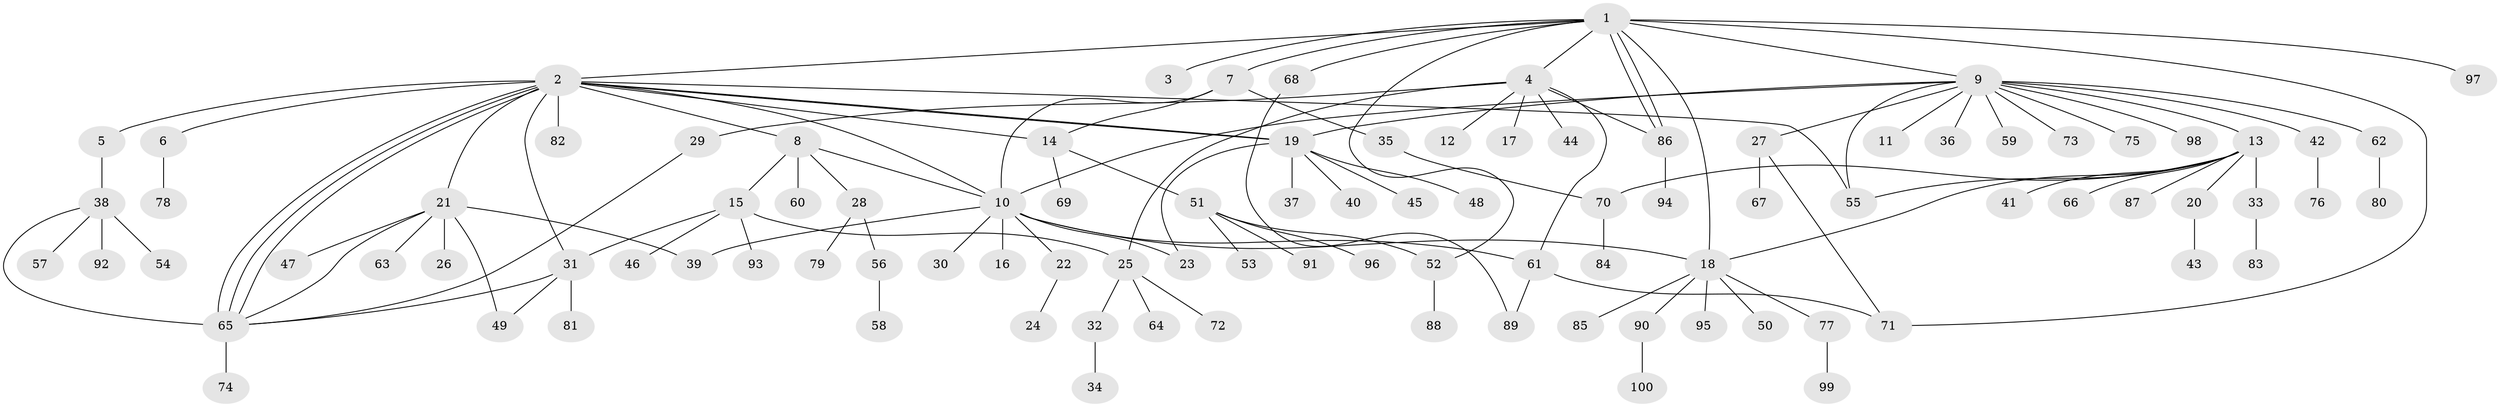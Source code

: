 // Generated by graph-tools (version 1.1) at 2025/11/02/21/25 10:11:09]
// undirected, 100 vertices, 128 edges
graph export_dot {
graph [start="1"]
  node [color=gray90,style=filled];
  1;
  2;
  3;
  4;
  5;
  6;
  7;
  8;
  9;
  10;
  11;
  12;
  13;
  14;
  15;
  16;
  17;
  18;
  19;
  20;
  21;
  22;
  23;
  24;
  25;
  26;
  27;
  28;
  29;
  30;
  31;
  32;
  33;
  34;
  35;
  36;
  37;
  38;
  39;
  40;
  41;
  42;
  43;
  44;
  45;
  46;
  47;
  48;
  49;
  50;
  51;
  52;
  53;
  54;
  55;
  56;
  57;
  58;
  59;
  60;
  61;
  62;
  63;
  64;
  65;
  66;
  67;
  68;
  69;
  70;
  71;
  72;
  73;
  74;
  75;
  76;
  77;
  78;
  79;
  80;
  81;
  82;
  83;
  84;
  85;
  86;
  87;
  88;
  89;
  90;
  91;
  92;
  93;
  94;
  95;
  96;
  97;
  98;
  99;
  100;
  1 -- 2;
  1 -- 3;
  1 -- 4;
  1 -- 7;
  1 -- 9;
  1 -- 18;
  1 -- 52;
  1 -- 68;
  1 -- 71;
  1 -- 86;
  1 -- 86;
  1 -- 97;
  2 -- 5;
  2 -- 6;
  2 -- 8;
  2 -- 10;
  2 -- 14;
  2 -- 19;
  2 -- 19;
  2 -- 21;
  2 -- 31;
  2 -- 55;
  2 -- 65;
  2 -- 65;
  2 -- 65;
  2 -- 82;
  4 -- 12;
  4 -- 17;
  4 -- 25;
  4 -- 29;
  4 -- 44;
  4 -- 61;
  4 -- 86;
  5 -- 38;
  6 -- 78;
  7 -- 10;
  7 -- 14;
  7 -- 35;
  8 -- 10;
  8 -- 15;
  8 -- 28;
  8 -- 60;
  9 -- 10;
  9 -- 11;
  9 -- 13;
  9 -- 19;
  9 -- 27;
  9 -- 36;
  9 -- 42;
  9 -- 55;
  9 -- 59;
  9 -- 62;
  9 -- 73;
  9 -- 75;
  9 -- 98;
  10 -- 16;
  10 -- 18;
  10 -- 22;
  10 -- 23;
  10 -- 30;
  10 -- 39;
  10 -- 61;
  13 -- 18;
  13 -- 20;
  13 -- 33;
  13 -- 41;
  13 -- 55;
  13 -- 66;
  13 -- 70;
  13 -- 87;
  14 -- 51;
  14 -- 69;
  15 -- 25;
  15 -- 31;
  15 -- 46;
  15 -- 93;
  18 -- 50;
  18 -- 77;
  18 -- 85;
  18 -- 90;
  18 -- 95;
  19 -- 23;
  19 -- 37;
  19 -- 40;
  19 -- 45;
  19 -- 48;
  20 -- 43;
  21 -- 26;
  21 -- 39;
  21 -- 47;
  21 -- 49;
  21 -- 63;
  21 -- 65;
  22 -- 24;
  25 -- 32;
  25 -- 64;
  25 -- 72;
  27 -- 67;
  27 -- 71;
  28 -- 56;
  28 -- 79;
  29 -- 65;
  31 -- 49;
  31 -- 65;
  31 -- 81;
  32 -- 34;
  33 -- 83;
  35 -- 70;
  38 -- 54;
  38 -- 57;
  38 -- 65;
  38 -- 92;
  42 -- 76;
  51 -- 52;
  51 -- 53;
  51 -- 91;
  51 -- 96;
  52 -- 88;
  56 -- 58;
  61 -- 71;
  61 -- 89;
  62 -- 80;
  65 -- 74;
  68 -- 89;
  70 -- 84;
  77 -- 99;
  86 -- 94;
  90 -- 100;
}
